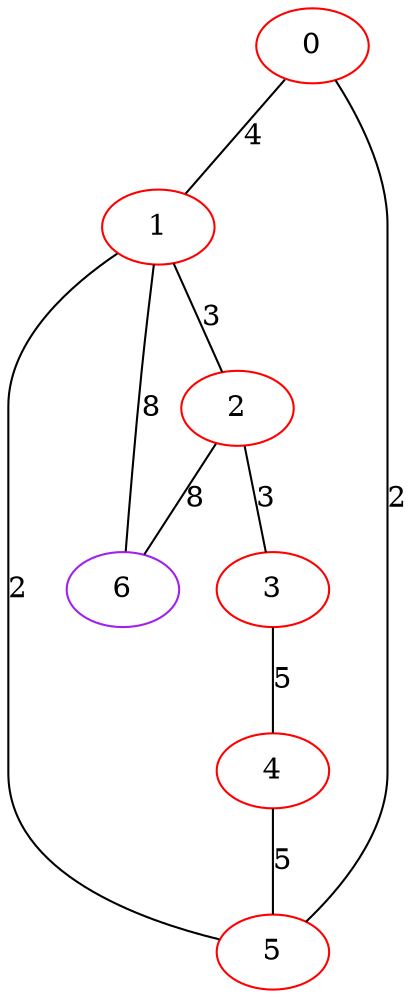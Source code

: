 graph "" {
0 [color=red, weight=1];
1 [color=red, weight=1];
2 [color=red, weight=1];
3 [color=red, weight=1];
4 [color=red, weight=1];
5 [color=red, weight=1];
6 [color=purple, weight=4];
0 -- 1  [key=0, label=4];
0 -- 5  [key=0, label=2];
1 -- 2  [key=0, label=3];
1 -- 5  [key=0, label=2];
1 -- 6  [key=0, label=8];
2 -- 3  [key=0, label=3];
2 -- 6  [key=0, label=8];
3 -- 4  [key=0, label=5];
4 -- 5  [key=0, label=5];
}
